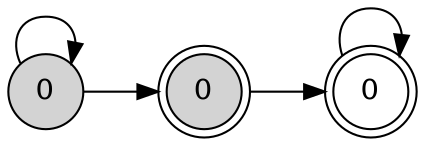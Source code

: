 digraph SBA{
	rankdir=LR
	0 [shape=circle,style=filled,label="0"]
	1 [shape=doublecircle,style=filled,label="0"]
	2 [shape=doublecircle,label="0"]

	0->0
	0->1
	1->2
	2->2
}
